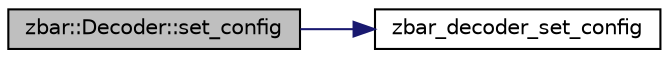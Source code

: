 digraph G
{
  edge [fontname="Helvetica",fontsize="10",labelfontname="Helvetica",labelfontsize="10"];
  node [fontname="Helvetica",fontsize="10",shape=record];
  rankdir=LR;
  Node1 [label="zbar::Decoder::set_config",height=0.2,width=0.4,color="black", fillcolor="grey75", style="filled" fontcolor="black"];
  Node1 -> Node2 [color="midnightblue",fontsize="10",style="solid"];
  Node2 [label="zbar_decoder_set_config",height=0.2,width=0.4,color="black", fillcolor="white", style="filled",URL="$zbar_8h.html#aa496a83a6ee1ae12b4064a8aa8406a92"];
}
